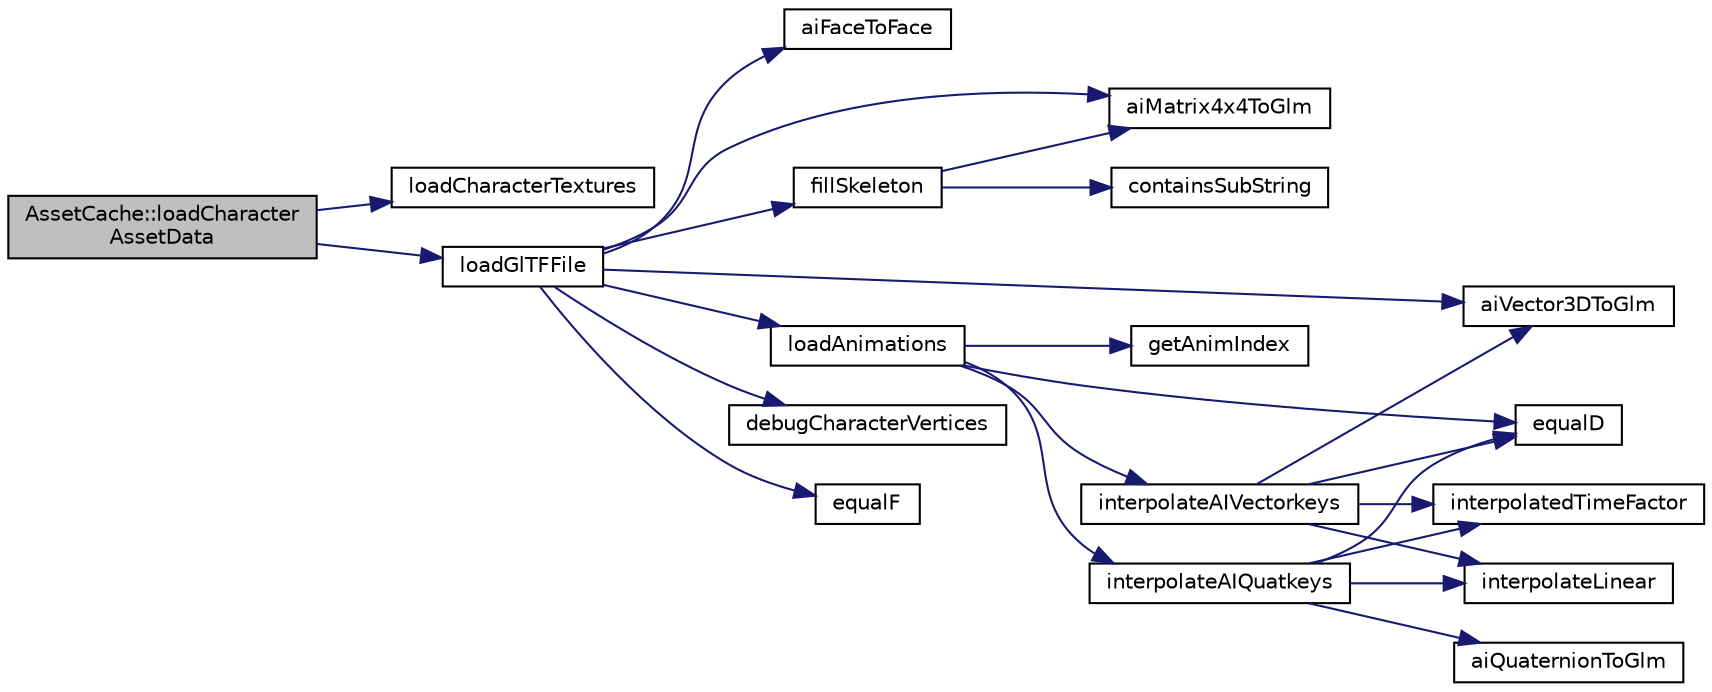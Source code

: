 digraph "AssetCache::loadCharacterAssetData"
{
 // LATEX_PDF_SIZE
  edge [fontname="Helvetica",fontsize="10",labelfontname="Helvetica",labelfontsize="10"];
  node [fontname="Helvetica",fontsize="10",shape=record];
  rankdir="LR";
  Node1 [label="AssetCache::loadCharacter\lAssetData",height=0.2,width=0.4,color="black", fillcolor="grey75", style="filled", fontcolor="black",tooltip="Loads the character assets data."];
  Node1 -> Node2 [color="midnightblue",fontsize="10",style="solid",fontname="Helvetica"];
  Node2 [label="loadCharacterTextures",height=0.2,width=0.4,color="black", fillcolor="white", style="filled",URL="$TextureReader_8cpp.html#ae3be27d093f96a2f64474704500ae822",tooltip="Reads all the character's textures into a map (key=filename, value=ImageData)"];
  Node1 -> Node3 [color="midnightblue",fontsize="10",style="solid",fontname="Helvetica"];
  Node3 [label="loadGlTFFile",height=0.2,width=0.4,color="black", fillcolor="white", style="filled",URL="$Assimp_8cpp.html#a815da1a9fca11840a96af6ddd1fafafc",tooltip="Loads the object from the given path."];
  Node3 -> Node4 [color="midnightblue",fontsize="10",style="solid",fontname="Helvetica"];
  Node4 [label="aiFaceToFace",height=0.2,width=0.4,color="black", fillcolor="white", style="filled",URL="$Assimp_8cpp.html#a7cbf60c3304e9dd0f4aa2171ec35c28f",tooltip="Convert aiFace to RehtiGraphics Face."];
  Node3 -> Node5 [color="midnightblue",fontsize="10",style="solid",fontname="Helvetica"];
  Node5 [label="aiMatrix4x4ToGlm",height=0.2,width=0.4,color="black", fillcolor="white", style="filled",URL="$Assimp_8cpp.html#aec04d4c1442d730b5dd16bce0b52a876",tooltip="Convert aiMatrix4x4 to glm::mat4."];
  Node3 -> Node6 [color="midnightblue",fontsize="10",style="solid",fontname="Helvetica"];
  Node6 [label="aiVector3DToGlm",height=0.2,width=0.4,color="black", fillcolor="white", style="filled",URL="$Assimp_8cpp.html#af714162056ba854a84fa8ff6ee9ff516",tooltip="Convert aiVector3D to glm::vec3."];
  Node3 -> Node7 [color="midnightblue",fontsize="10",style="solid",fontname="Helvetica"];
  Node7 [label="debugCharacterVertices",height=0.2,width=0.4,color="black", fillcolor="white", style="filled",URL="$Assimp_8cpp.html#ac7d1323db3bfb183d6e70fab3f431ed6",tooltip="Prints out faulty vertices."];
  Node3 -> Node8 [color="midnightblue",fontsize="10",style="solid",fontname="Helvetica"];
  Node8 [label="equalF",height=0.2,width=0.4,color="black", fillcolor="white", style="filled",URL="$Assimp_8cpp.html#a34a35189f1598429dc9003c820683963",tooltip=" "];
  Node3 -> Node9 [color="midnightblue",fontsize="10",style="solid",fontname="Helvetica"];
  Node9 [label="fillSkeleton",height=0.2,width=0.4,color="black", fillcolor="white", style="filled",URL="$Assimp_8cpp.html#af47dad6267e81004b88347e762a705e6",tooltip="Fills the given vectors with hierarchy and bone data."];
  Node9 -> Node5 [color="midnightblue",fontsize="10",style="solid",fontname="Helvetica"];
  Node9 -> Node10 [color="midnightblue",fontsize="10",style="solid",fontname="Helvetica"];
  Node10 [label="containsSubString",height=0.2,width=0.4,color="black", fillcolor="white", style="filled",URL="$Assimp_8cpp.html#a2053055d0e1b287a09d0bd479030df01",tooltip=" "];
  Node3 -> Node11 [color="midnightblue",fontsize="10",style="solid",fontname="Helvetica"];
  Node11 [label="loadAnimations",height=0.2,width=0.4,color="black", fillcolor="white", style="filled",URL="$Assimp_8cpp.html#acb65074d785be3958ddb16a3865228d3",tooltip="Loads animations from the given scene."];
  Node11 -> Node12 [color="midnightblue",fontsize="10",style="solid",fontname="Helvetica"];
  Node12 [label="equalD",height=0.2,width=0.4,color="black", fillcolor="white", style="filled",URL="$Assimp_8cpp.html#a49f04ae968a1677ced2c91be115ea8dc",tooltip=" "];
  Node11 -> Node13 [color="midnightblue",fontsize="10",style="solid",fontname="Helvetica"];
  Node13 [label="getAnimIndex",height=0.2,width=0.4,color="black", fillcolor="white", style="filled",URL="$BasicTypes_8hpp.html#abeaa9e402d6a6f63c932da7fa203c38c",tooltip=" "];
  Node11 -> Node14 [color="midnightblue",fontsize="10",style="solid",fontname="Helvetica"];
  Node14 [label="interpolateAIQuatkeys",height=0.2,width=0.4,color="black", fillcolor="white", style="filled",URL="$Assimp_8cpp.html#ab9ddfd5d96ddb6ab2180134628abcf3b",tooltip=" "];
  Node14 -> Node15 [color="midnightblue",fontsize="10",style="solid",fontname="Helvetica"];
  Node15 [label="aiQuaternionToGlm",height=0.2,width=0.4,color="black", fillcolor="white", style="filled",URL="$Assimp_8cpp.html#a82d60c84bd6e80bf366a651cd18fb805",tooltip="Convert aiQuaternion to glm::quat."];
  Node14 -> Node12 [color="midnightblue",fontsize="10",style="solid",fontname="Helvetica"];
  Node14 -> Node16 [color="midnightblue",fontsize="10",style="solid",fontname="Helvetica"];
  Node16 [label="interpolatedTimeFactor",height=0.2,width=0.4,color="black", fillcolor="white", style="filled",URL="$Assimp_8cpp.html#a3cf31b63f2461c3970db4c1977c7d4bc",tooltip=" "];
  Node14 -> Node17 [color="midnightblue",fontsize="10",style="solid",fontname="Helvetica"];
  Node17 [label="interpolateLinear",height=0.2,width=0.4,color="black", fillcolor="white", style="filled",URL="$Assimp_8cpp.html#a83b6795b8d851b9bee5e289c2759b108",tooltip=" "];
  Node11 -> Node18 [color="midnightblue",fontsize="10",style="solid",fontname="Helvetica"];
  Node18 [label="interpolateAIVectorkeys",height=0.2,width=0.4,color="black", fillcolor="white", style="filled",URL="$Assimp_8cpp.html#ab1d32709e6bd0b18a804efcc942fea3c",tooltip=" "];
  Node18 -> Node6 [color="midnightblue",fontsize="10",style="solid",fontname="Helvetica"];
  Node18 -> Node12 [color="midnightblue",fontsize="10",style="solid",fontname="Helvetica"];
  Node18 -> Node16 [color="midnightblue",fontsize="10",style="solid",fontname="Helvetica"];
  Node18 -> Node17 [color="midnightblue",fontsize="10",style="solid",fontname="Helvetica"];
}
